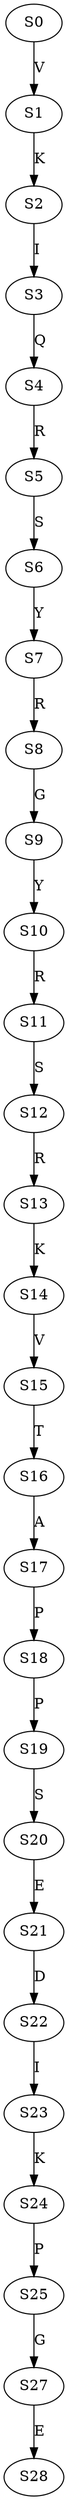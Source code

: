 strict digraph  {
	S0 -> S1 [ label = V ];
	S1 -> S2 [ label = K ];
	S2 -> S3 [ label = I ];
	S3 -> S4 [ label = Q ];
	S4 -> S5 [ label = R ];
	S5 -> S6 [ label = S ];
	S6 -> S7 [ label = Y ];
	S7 -> S8 [ label = R ];
	S8 -> S9 [ label = G ];
	S9 -> S10 [ label = Y ];
	S10 -> S11 [ label = R ];
	S11 -> S12 [ label = S ];
	S12 -> S13 [ label = R ];
	S13 -> S14 [ label = K ];
	S14 -> S15 [ label = V ];
	S15 -> S16 [ label = T ];
	S16 -> S17 [ label = A ];
	S17 -> S18 [ label = P ];
	S18 -> S19 [ label = P ];
	S19 -> S20 [ label = S ];
	S20 -> S21 [ label = E ];
	S21 -> S22 [ label = D ];
	S22 -> S23 [ label = I ];
	S23 -> S24 [ label = K ];
	S24 -> S25 [ label = P ];
	S25 -> S27 [ label = G ];
	S27 -> S28 [ label = E ];
}
